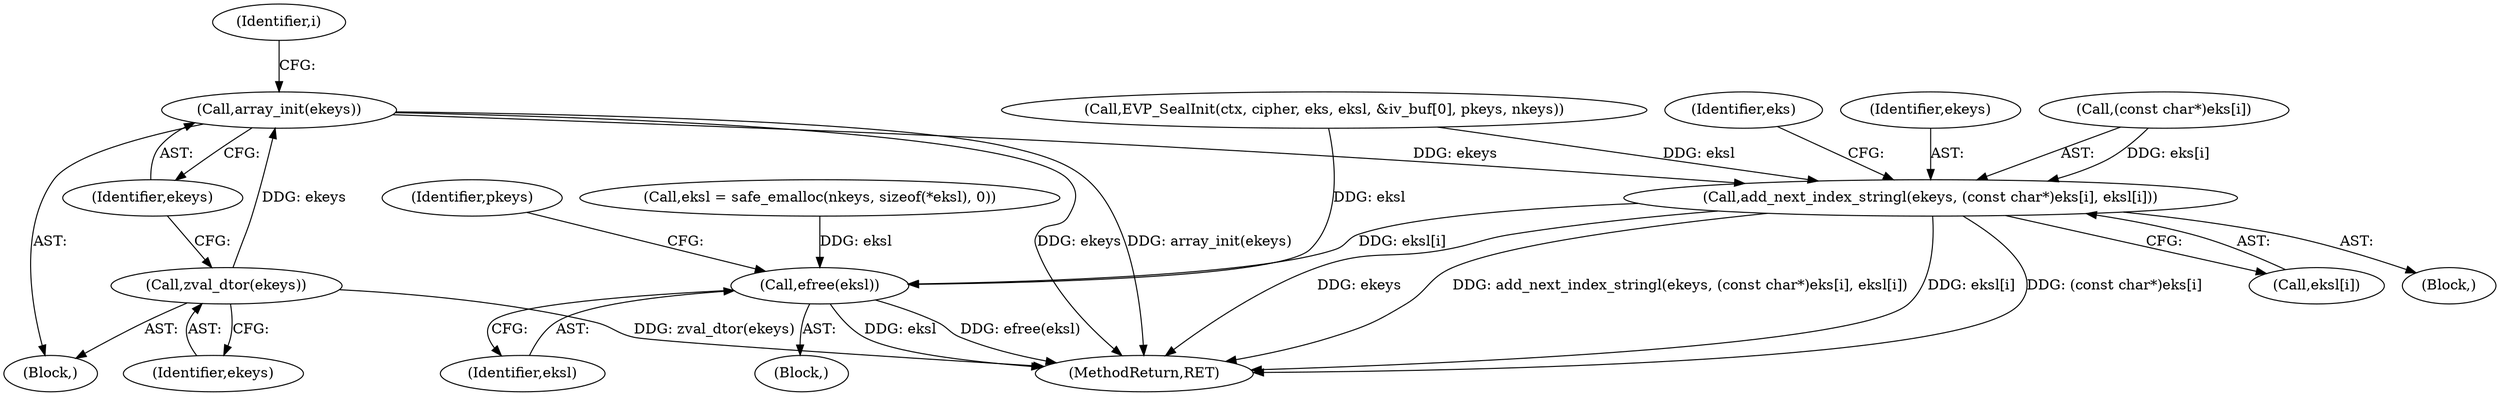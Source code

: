 digraph "0_php_73cabfedf519298e1a11192699f44d53c529315e@pointer" {
"1000422" [label="(Call,array_init(ekeys))"];
"1000420" [label="(Call,zval_dtor(ekeys))"];
"1000443" [label="(Call,add_next_index_stringl(ekeys, (const char*)eks[i], eksl[i]))"];
"1000529" [label="(Call,efree(eksl))"];
"1000426" [label="(Identifier,i)"];
"1000444" [label="(Identifier,ekeys)"];
"1000359" [label="(Call,EVP_SealInit(ctx, cipher, eks, eksl, &iv_buf[0], pkeys, nkeys))"];
"1000529" [label="(Call,efree(eksl))"];
"1000405" [label="(Block,)"];
"1000420" [label="(Call,zval_dtor(ekeys))"];
"1000535" [label="(MethodReturn,RET)"];
"1000445" [label="(Call,(const char*)eks[i])"];
"1000422" [label="(Call,array_init(ekeys))"];
"1000105" [label="(Block,)"];
"1000443" [label="(Call,add_next_index_stringl(ekeys, (const char*)eks[i], eksl[i]))"];
"1000234" [label="(Call,eksl = safe_emalloc(nkeys, sizeof(*eksl), 0))"];
"1000450" [label="(Call,eksl[i])"];
"1000433" [label="(Block,)"];
"1000530" [label="(Identifier,eksl)"];
"1000455" [label="(Identifier,eks)"];
"1000423" [label="(Identifier,ekeys)"];
"1000421" [label="(Identifier,ekeys)"];
"1000532" [label="(Identifier,pkeys)"];
"1000422" -> "1000405"  [label="AST: "];
"1000422" -> "1000423"  [label="CFG: "];
"1000423" -> "1000422"  [label="AST: "];
"1000426" -> "1000422"  [label="CFG: "];
"1000422" -> "1000535"  [label="DDG: ekeys"];
"1000422" -> "1000535"  [label="DDG: array_init(ekeys)"];
"1000420" -> "1000422"  [label="DDG: ekeys"];
"1000422" -> "1000443"  [label="DDG: ekeys"];
"1000420" -> "1000405"  [label="AST: "];
"1000420" -> "1000421"  [label="CFG: "];
"1000421" -> "1000420"  [label="AST: "];
"1000423" -> "1000420"  [label="CFG: "];
"1000420" -> "1000535"  [label="DDG: zval_dtor(ekeys)"];
"1000443" -> "1000433"  [label="AST: "];
"1000443" -> "1000450"  [label="CFG: "];
"1000444" -> "1000443"  [label="AST: "];
"1000445" -> "1000443"  [label="AST: "];
"1000450" -> "1000443"  [label="AST: "];
"1000455" -> "1000443"  [label="CFG: "];
"1000443" -> "1000535"  [label="DDG: add_next_index_stringl(ekeys, (const char*)eks[i], eksl[i])"];
"1000443" -> "1000535"  [label="DDG: eksl[i]"];
"1000443" -> "1000535"  [label="DDG: (const char*)eks[i]"];
"1000443" -> "1000535"  [label="DDG: ekeys"];
"1000445" -> "1000443"  [label="DDG: eks[i]"];
"1000359" -> "1000443"  [label="DDG: eksl"];
"1000443" -> "1000529"  [label="DDG: eksl[i]"];
"1000529" -> "1000105"  [label="AST: "];
"1000529" -> "1000530"  [label="CFG: "];
"1000530" -> "1000529"  [label="AST: "];
"1000532" -> "1000529"  [label="CFG: "];
"1000529" -> "1000535"  [label="DDG: eksl"];
"1000529" -> "1000535"  [label="DDG: efree(eksl)"];
"1000234" -> "1000529"  [label="DDG: eksl"];
"1000359" -> "1000529"  [label="DDG: eksl"];
}
